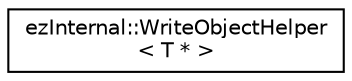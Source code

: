digraph "Graphical Class Hierarchy"
{
 // LATEX_PDF_SIZE
  edge [fontname="Helvetica",fontsize="10",labelfontname="Helvetica",labelfontsize="10"];
  node [fontname="Helvetica",fontsize="10",shape=record];
  rankdir="LR";
  Node0 [label="ezInternal::WriteObjectHelper\l\< T * \>",height=0.2,width=0.4,color="black", fillcolor="white", style="filled",URL="$da/d47/structez_internal_1_1_write_object_helper_3_01_t_01_5_01_4.htm",tooltip=" "];
}
